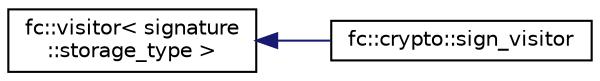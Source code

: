digraph "Graphical Class Hierarchy"
{
  edge [fontname="Helvetica",fontsize="10",labelfontname="Helvetica",labelfontsize="10"];
  node [fontname="Helvetica",fontsize="10",shape=record];
  rankdir="LR";
  Node0 [label="fc::visitor\< signature\l::storage_type \>",height=0.2,width=0.4,color="black", fillcolor="white", style="filled",URL="$structfc_1_1visitor.html"];
  Node0 -> Node1 [dir="back",color="midnightblue",fontsize="10",style="solid",fontname="Helvetica"];
  Node1 [label="fc::crypto::sign_visitor",height=0.2,width=0.4,color="black", fillcolor="white", style="filled",URL="$structfc_1_1crypto_1_1sign__visitor.html"];
}
